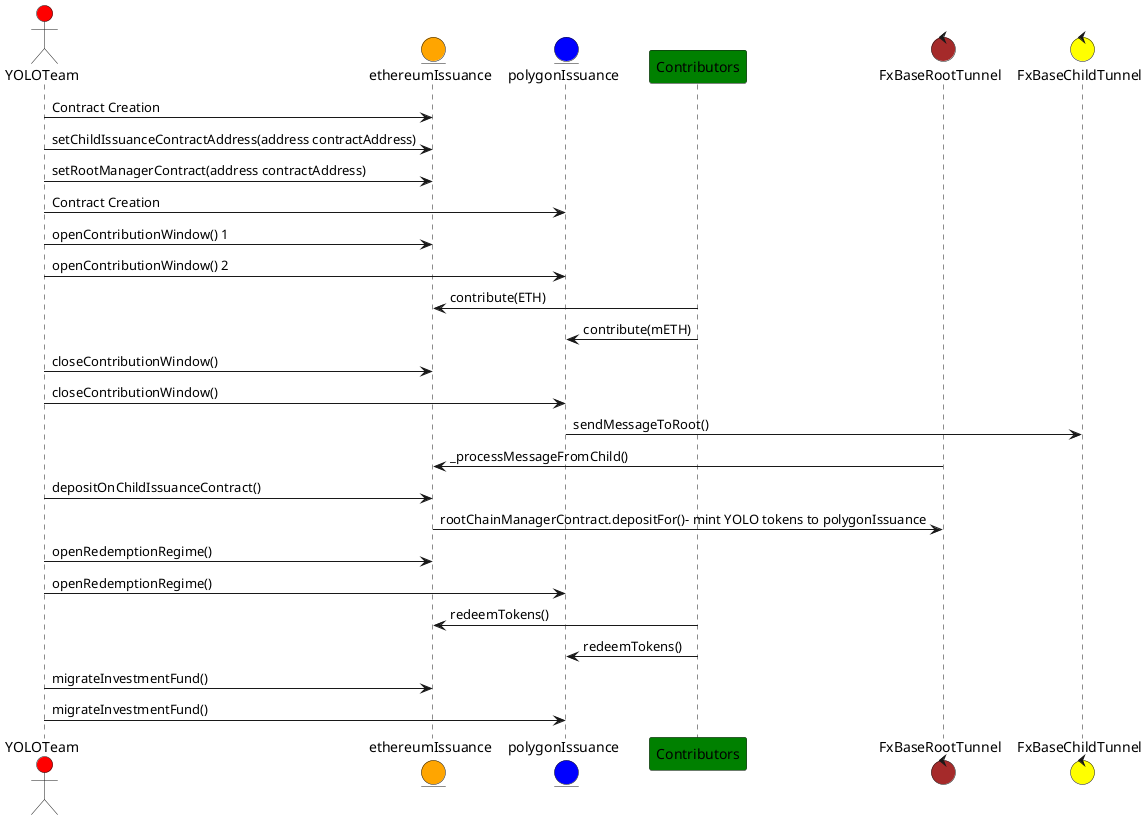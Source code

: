@startuml
actor YOLOTeam #red
entity ethereumIssuance #orange
entity polygonIssuance #blue
participant Contributors  #green
control FxBaseRootTunnel #brown
control FxBaseChildTunnel #yellow
YOLOTeam -> ethereumIssuance: Contract Creation
YOLOTeam -> ethereumIssuance: setChildIssuanceContractAddress(address contractAddress)
YOLOTeam -> ethereumIssuance: setRootManagerContract(address contractAddress)
YOLOTeam -> polygonIssuance: Contract Creation
YOLOTeam -> ethereumIssuance: openContributionWindow() 1
YOLOTeam -> polygonIssuance:  openContributionWindow() 2
Contributors -> ethereumIssuance:  contribute(ETH)
Contributors -> polygonIssuance:   contribute(mETH)
YOLOTeam -> ethereumIssuance: closeContributionWindow()
YOLOTeam -> polygonIssuance:  closeContributionWindow()
polygonIssuance -> FxBaseChildTunnel:  sendMessageToRoot()
FxBaseRootTunnel -> ethereumIssuance:  _processMessageFromChild()
YOLOTeam -> ethereumIssuance: depositOnChildIssuanceContract()
ethereumIssuance -> FxBaseRootTunnel: rootChainManagerContract.depositFor()- mint YOLO tokens to polygonIssuance
YOLOTeam -> ethereumIssuance: openRedemptionRegime()
YOLOTeam -> polygonIssuance:  openRedemptionRegime()
Contributors -> ethereumIssuance: redeemTokens() 
Contributors -> polygonIssuance: redeemTokens()
YOLOTeam -> ethereumIssuance: migrateInvestmentFund()
YOLOTeam -> polygonIssuance:  migrateInvestmentFund()
@enduml